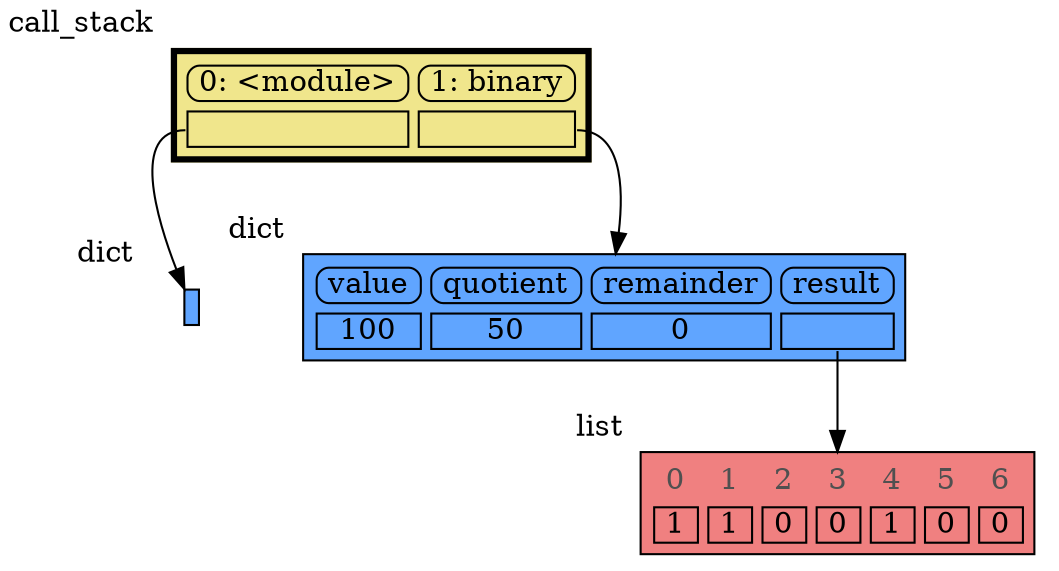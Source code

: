 digraph memory_graph {
	node [shape=plaintext]
	node132642253935616 [label=<
<TABLE BORDER="1" CELLBORDER="1" CELLSPACING="0" CELLPADDING="0" BGCOLOR="#60a5ff" PORT="table">
    <TR><TD BORDER="0"> </TD></TR>
</TABLE>
> xlabel=dict]
	node132642252093120 [label=<
<TABLE BORDER="1" CELLBORDER="1" CELLSPACING="5" CELLPADDING="0" BGCOLOR="lightcoral" PORT="table">
    <TR><TD BORDER="0"><font color="#505050">0</font></TD><TD BORDER="0"><font color="#505050">1</font></TD><TD BORDER="0"><font color="#505050">2</font></TD><TD BORDER="0"><font color="#505050">3</font></TD><TD BORDER="0"><font color="#505050">4</font></TD><TD BORDER="0"><font color="#505050">5</font></TD><TD BORDER="0"><font color="#505050">6</font></TD></TR>
    <TR><TD BORDER="1"> 1 </TD><TD BORDER="1"> 1 </TD><TD BORDER="1"> 0 </TD><TD BORDER="1"> 0 </TD><TD BORDER="1"> 1 </TD><TD BORDER="1"> 0 </TD><TD BORDER="1"> 0 </TD></TR>
</TABLE>
> xlabel=list]
	node132642252091328 [label=<
<TABLE BORDER="1" CELLBORDER="1" CELLSPACING="5" CELLPADDING="0" BGCOLOR="#60a5ff" PORT="table">
    <TR><TD BORDER="1" STYLE="ROUNDED"> value </TD><TD BORDER="1" STYLE="ROUNDED"> quotient </TD><TD BORDER="1" STYLE="ROUNDED"> remainder </TD><TD BORDER="1" STYLE="ROUNDED"> result </TD></TR>
    <TR><TD BORDER="1"> 100 </TD><TD BORDER="1"> 50 </TD><TD BORDER="1"> 0 </TD><TD BORDER="1" PORT="ref0"> </TD></TR>
</TABLE>
> xlabel=dict]
	node132642252091328:ref0 -> node132642252093120:table [style=solid]
	node132642253909968 [label=<
<TABLE BORDER="3" CELLBORDER="1" CELLSPACING="5" CELLPADDING="0" BGCOLOR="khaki" PORT="table">
    <TR><TD BORDER="1" STYLE="ROUNDED"> 0: &lt;module&gt; </TD><TD BORDER="1" STYLE="ROUNDED"> 1: binary </TD></TR>
    <TR><TD BORDER="1" PORT="ref0"> </TD><TD BORDER="1" PORT="ref1"> </TD></TR>
</TABLE>
> xlabel=call_stack]
	node132642253909968:ref0 -> node132642253935616:table [style=solid]
	node132642253909968:ref1 -> node132642252091328:table [style=solid]
subgraph { rank=same; node132642253935616 -> node132642252091328[weight=10, style=invis]; }
}
